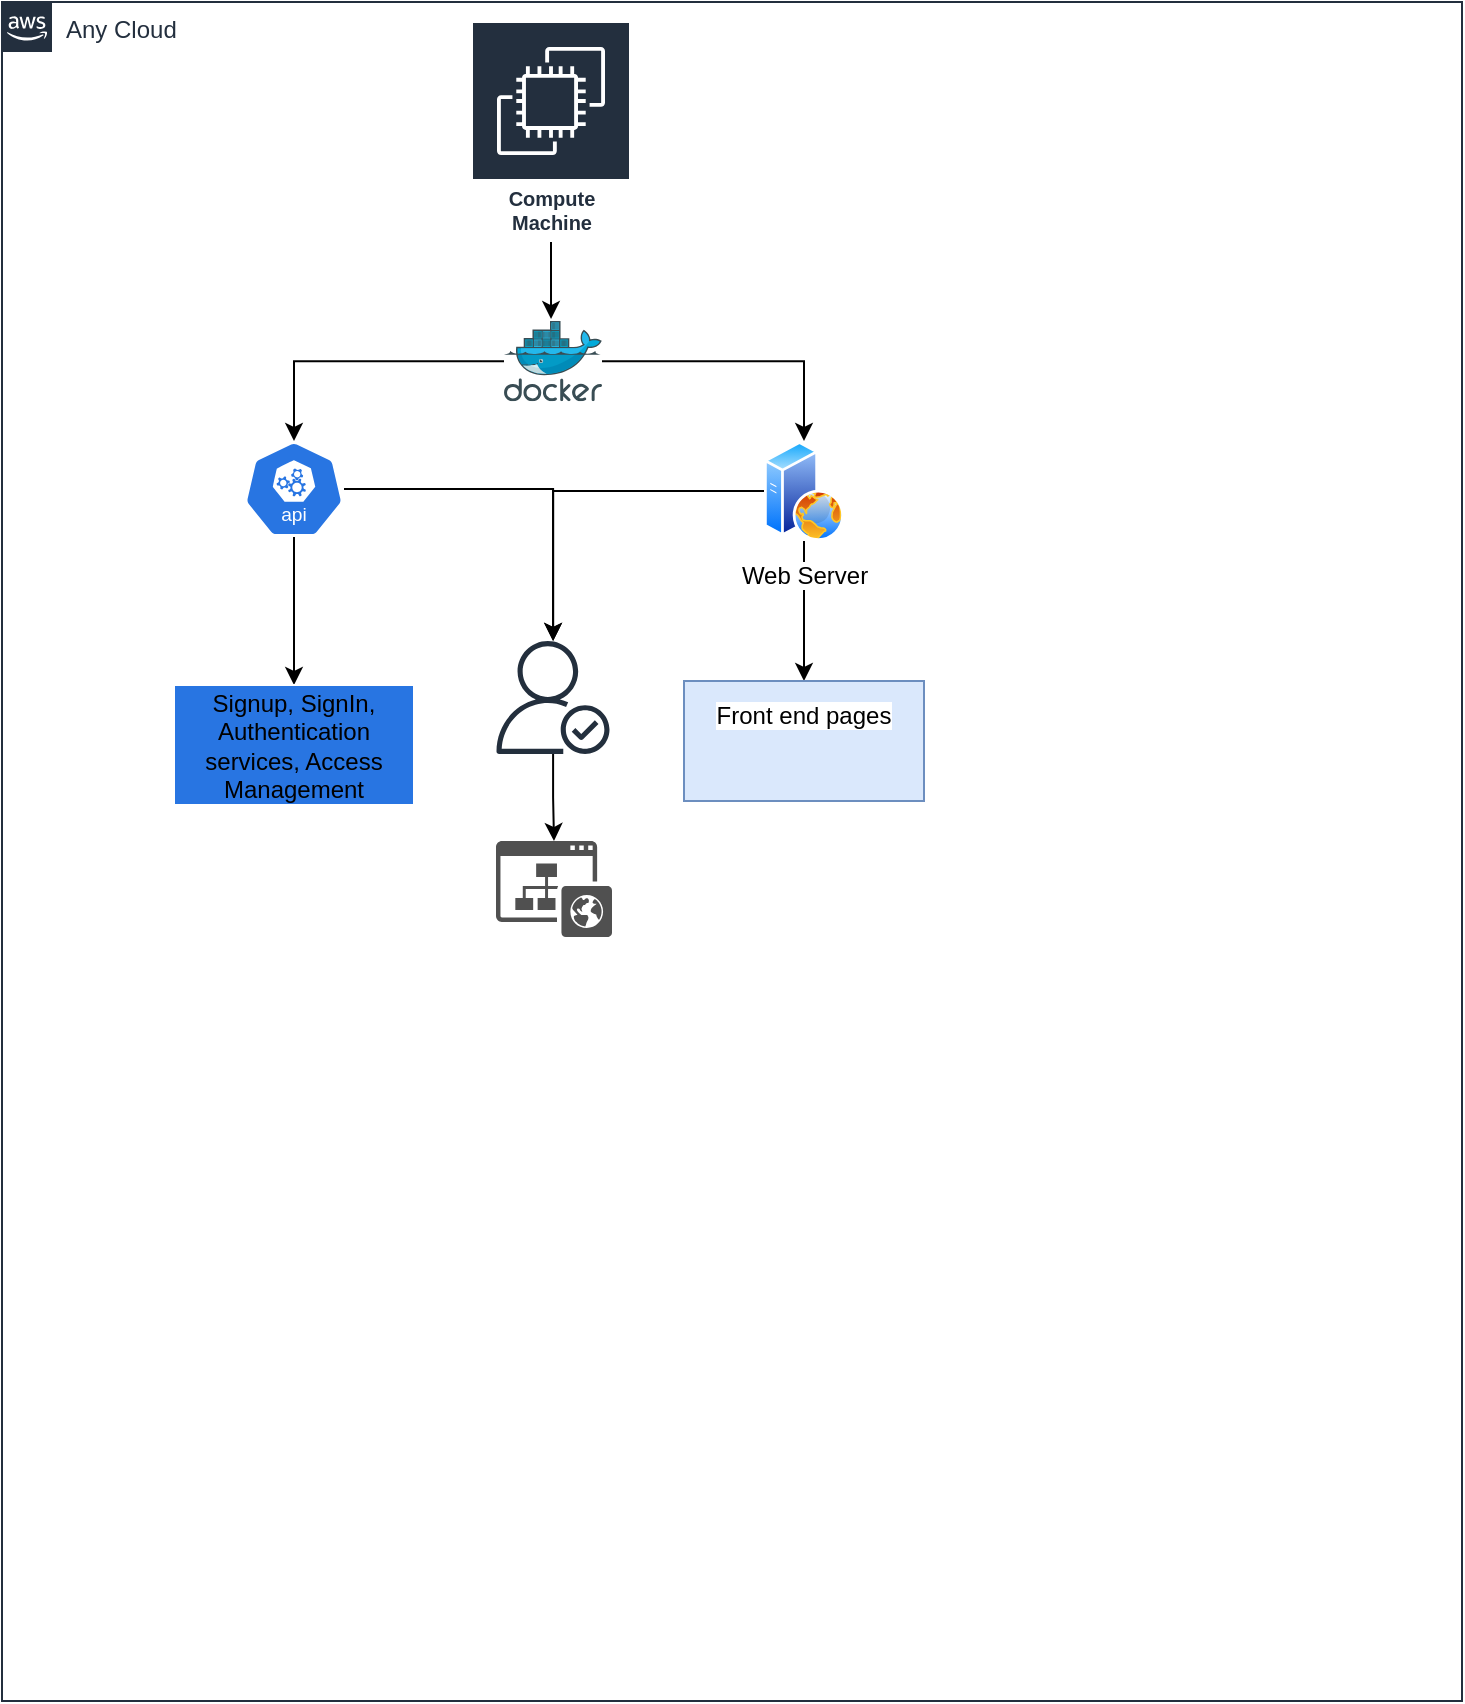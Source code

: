 <mxfile version="24.0.3" type="github">
  <diagram id="Ht1M8jgEwFfnCIfOTk4-" name="Page-1">
    <mxGraphModel dx="880" dy="1253" grid="1" gridSize="10" guides="1" tooltips="1" connect="1" arrows="1" fold="1" page="1" pageScale="1" pageWidth="1169" pageHeight="827" math="0" shadow="0">
      <root>
        <mxCell id="0" />
        <mxCell id="1" parent="0" />
        <mxCell id="UEzPUAAOIrF-is8g5C7q-175" value="Any Cloud" style="points=[[0,0],[0.25,0],[0.5,0],[0.75,0],[1,0],[1,0.25],[1,0.5],[1,0.75],[1,1],[0.75,1],[0.5,1],[0.25,1],[0,1],[0,0.75],[0,0.5],[0,0.25]];outlineConnect=0;gradientColor=none;html=1;whiteSpace=wrap;fontSize=12;fontStyle=0;shape=mxgraph.aws4.group;grIcon=mxgraph.aws4.group_aws_cloud_alt;strokeColor=#232F3E;fillColor=none;verticalAlign=top;align=left;spacingLeft=30;fontColor=#232F3E;dashed=0;labelBackgroundColor=#ffffff;container=1;pointerEvents=0;collapsible=0;recursiveResize=0;" parent="1" vertex="1">
          <mxGeometry x="220" y="-810" width="730" height="849.5" as="geometry" />
        </mxCell>
        <mxCell id="9d69RLfuY37huKtG7Pul-1" value="Compute Machine" style="sketch=0;outlineConnect=0;fontColor=#232F3E;gradientColor=none;strokeColor=#ffffff;fillColor=#232F3E;dashed=0;verticalLabelPosition=middle;verticalAlign=bottom;align=center;html=1;whiteSpace=wrap;fontSize=10;fontStyle=1;spacing=3;shape=mxgraph.aws4.productIcon;prIcon=mxgraph.aws4.ec2;" vertex="1" parent="UEzPUAAOIrF-is8g5C7q-175">
          <mxGeometry x="234.5" y="9.5" width="80" height="110.5" as="geometry" />
        </mxCell>
        <mxCell id="9d69RLfuY37huKtG7Pul-15" style="edgeStyle=orthogonalEdgeStyle;rounded=0;orthogonalLoop=1;jettySize=auto;html=1;" edge="1" parent="UEzPUAAOIrF-is8g5C7q-175" source="9d69RLfuY37huKtG7Pul-3" target="9d69RLfuY37huKtG7Pul-12">
          <mxGeometry relative="1" as="geometry" />
        </mxCell>
        <mxCell id="9d69RLfuY37huKtG7Pul-20" value="" style="edgeStyle=orthogonalEdgeStyle;rounded=0;orthogonalLoop=1;jettySize=auto;html=1;" edge="1" parent="UEzPUAAOIrF-is8g5C7q-175" source="9d69RLfuY37huKtG7Pul-3" target="9d69RLfuY37huKtG7Pul-19">
          <mxGeometry relative="1" as="geometry" />
        </mxCell>
        <mxCell id="9d69RLfuY37huKtG7Pul-3" value="" style="aspect=fixed;sketch=0;html=1;dashed=0;whitespace=wrap;fillColor=#2875E2;strokeColor=#ffffff;points=[[0.005,0.63,0],[0.1,0.2,0],[0.9,0.2,0],[0.5,0,0],[0.995,0.63,0],[0.72,0.99,0],[0.5,1,0],[0.28,0.99,0]];shape=mxgraph.kubernetes.icon2;kubernetesLabel=1;prIcon=api" vertex="1" parent="UEzPUAAOIrF-is8g5C7q-175">
          <mxGeometry x="121" y="219.5" width="50" height="48" as="geometry" />
        </mxCell>
        <mxCell id="9d69RLfuY37huKtG7Pul-9" style="edgeStyle=orthogonalEdgeStyle;rounded=0;orthogonalLoop=1;jettySize=auto;html=1;" edge="1" parent="UEzPUAAOIrF-is8g5C7q-175" source="9d69RLfuY37huKtG7Pul-6" target="9d69RLfuY37huKtG7Pul-3">
          <mxGeometry relative="1" as="geometry" />
        </mxCell>
        <mxCell id="9d69RLfuY37huKtG7Pul-11" style="edgeStyle=orthogonalEdgeStyle;rounded=0;orthogonalLoop=1;jettySize=auto;html=1;entryX=0.5;entryY=0;entryDx=0;entryDy=0;" edge="1" parent="UEzPUAAOIrF-is8g5C7q-175" source="9d69RLfuY37huKtG7Pul-6" target="9d69RLfuY37huKtG7Pul-10">
          <mxGeometry relative="1" as="geometry" />
        </mxCell>
        <mxCell id="9d69RLfuY37huKtG7Pul-6" value="" style="image;sketch=0;aspect=fixed;html=1;points=[];align=center;fontSize=12;image=img/lib/mscae/Docker.svg;" vertex="1" parent="UEzPUAAOIrF-is8g5C7q-175">
          <mxGeometry x="251" y="159.5" width="49" height="40.18" as="geometry" />
        </mxCell>
        <mxCell id="9d69RLfuY37huKtG7Pul-7" style="edgeStyle=orthogonalEdgeStyle;rounded=0;orthogonalLoop=1;jettySize=auto;html=1;entryX=0.48;entryY=-0.024;entryDx=0;entryDy=0;entryPerimeter=0;" edge="1" parent="UEzPUAAOIrF-is8g5C7q-175" source="9d69RLfuY37huKtG7Pul-1" target="9d69RLfuY37huKtG7Pul-6">
          <mxGeometry relative="1" as="geometry" />
        </mxCell>
        <mxCell id="9d69RLfuY37huKtG7Pul-16" style="edgeStyle=orthogonalEdgeStyle;rounded=0;orthogonalLoop=1;jettySize=auto;html=1;" edge="1" parent="UEzPUAAOIrF-is8g5C7q-175" source="9d69RLfuY37huKtG7Pul-10" target="9d69RLfuY37huKtG7Pul-12">
          <mxGeometry relative="1" as="geometry" />
        </mxCell>
        <mxCell id="9d69RLfuY37huKtG7Pul-22" value="" style="edgeStyle=orthogonalEdgeStyle;rounded=0;orthogonalLoop=1;jettySize=auto;html=1;" edge="1" parent="UEzPUAAOIrF-is8g5C7q-175" source="9d69RLfuY37huKtG7Pul-10" target="9d69RLfuY37huKtG7Pul-21">
          <mxGeometry relative="1" as="geometry" />
        </mxCell>
        <mxCell id="9d69RLfuY37huKtG7Pul-10" value="Web Server" style="image;aspect=fixed;perimeter=ellipsePerimeter;html=1;align=center;shadow=0;dashed=0;spacingTop=3;image=img/lib/active_directory/web_server.svg;" vertex="1" parent="UEzPUAAOIrF-is8g5C7q-175">
          <mxGeometry x="381" y="219.5" width="40" height="50" as="geometry" />
        </mxCell>
        <mxCell id="9d69RLfuY37huKtG7Pul-26" style="edgeStyle=orthogonalEdgeStyle;rounded=0;orthogonalLoop=1;jettySize=auto;html=1;" edge="1" parent="UEzPUAAOIrF-is8g5C7q-175" source="9d69RLfuY37huKtG7Pul-12" target="9d69RLfuY37huKtG7Pul-24">
          <mxGeometry relative="1" as="geometry" />
        </mxCell>
        <mxCell id="9d69RLfuY37huKtG7Pul-12" value="" style="sketch=0;outlineConnect=0;fontColor=#232F3E;gradientColor=none;fillColor=#232F3D;strokeColor=none;dashed=0;verticalLabelPosition=bottom;verticalAlign=top;align=center;html=1;fontSize=12;fontStyle=0;aspect=fixed;pointerEvents=1;shape=mxgraph.aws4.authenticated_user;" vertex="1" parent="UEzPUAAOIrF-is8g5C7q-175">
          <mxGeometry x="247.25" y="319.5" width="56.5" height="56.5" as="geometry" />
        </mxCell>
        <mxCell id="9d69RLfuY37huKtG7Pul-19" value="Signup, SignIn, Authentication services, Access Management" style="whiteSpace=wrap;html=1;fillColor=#2875E2;strokeColor=#ffffff;sketch=0;dashed=0;" vertex="1" parent="UEzPUAAOIrF-is8g5C7q-175">
          <mxGeometry x="86" y="341.5" width="120" height="60" as="geometry" />
        </mxCell>
        <mxCell id="9d69RLfuY37huKtG7Pul-21" value="Front end pages" style="whiteSpace=wrap;html=1;verticalAlign=top;labelBackgroundColor=default;shadow=0;dashed=0;spacingTop=3;fillColor=#dae8fc;strokeColor=#6c8ebf;" vertex="1" parent="UEzPUAAOIrF-is8g5C7q-175">
          <mxGeometry x="341" y="339.5" width="120" height="60" as="geometry" />
        </mxCell>
        <mxCell id="9d69RLfuY37huKtG7Pul-24" value="" style="sketch=0;pointerEvents=1;shadow=0;dashed=0;html=1;strokeColor=none;fillColor=#505050;labelPosition=center;verticalLabelPosition=bottom;verticalAlign=top;outlineConnect=0;align=center;shape=mxgraph.office.sites.website_public;" vertex="1" parent="UEzPUAAOIrF-is8g5C7q-175">
          <mxGeometry x="247" y="419.5" width="58" height="48" as="geometry" />
        </mxCell>
      </root>
    </mxGraphModel>
  </diagram>
</mxfile>
